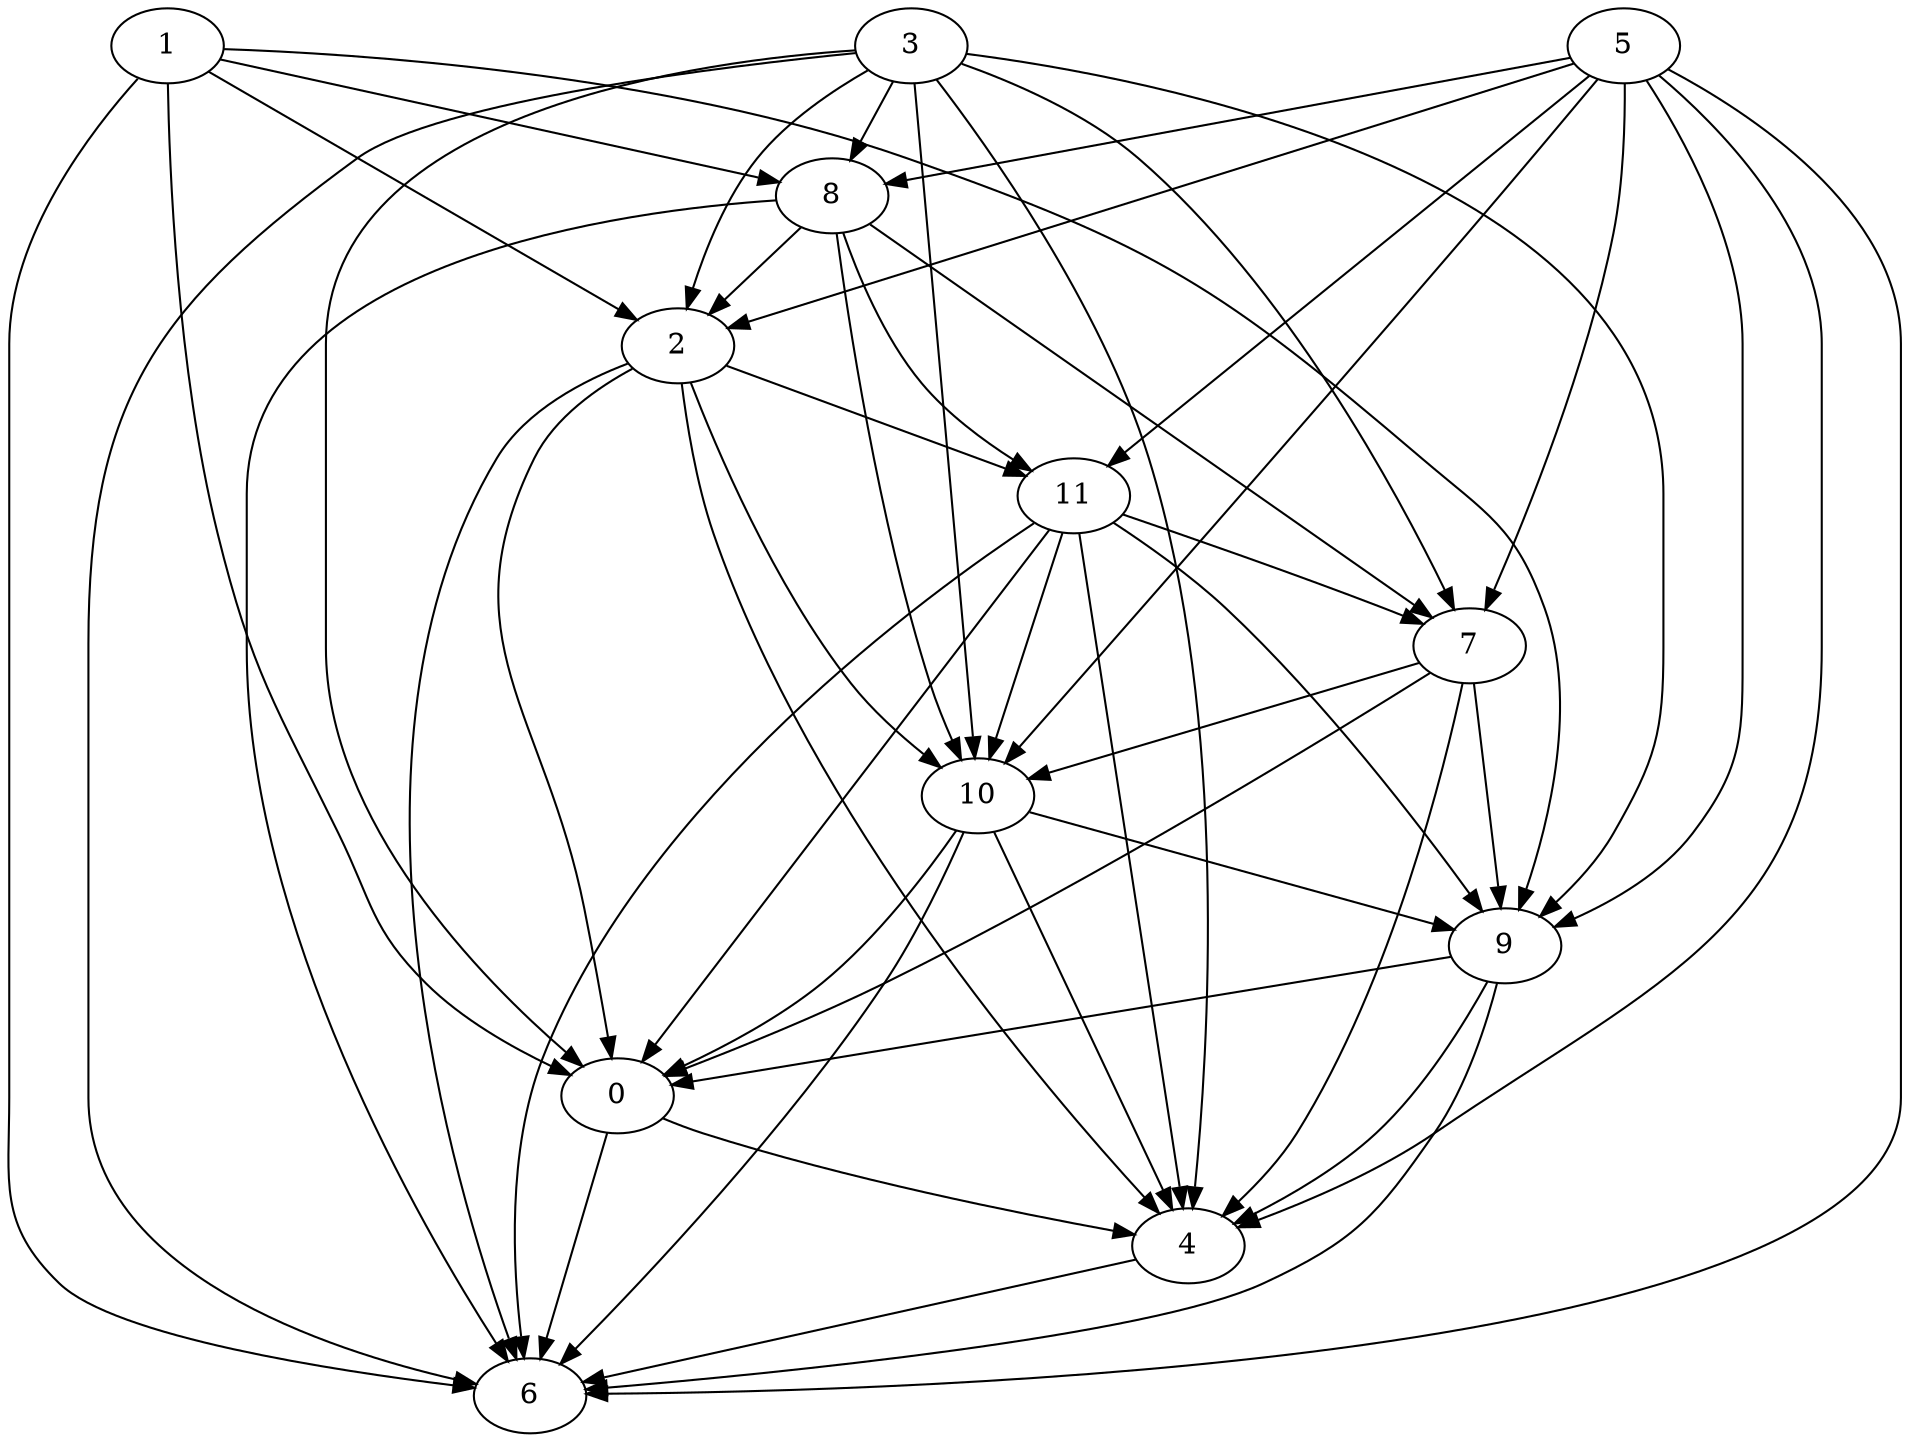 digraph {
	"0" ["Start"=0,"Weight"=182,"Processor"=1];
	"11" ["Start"=1665,"Weight"=625,"Processor"=1];
	"1" ["Start"=0,"Weight"=427,"Processor"=2];
	"2" ["Start"=1487,"Weight"=211,"Processor"=2];
	"3" ["Start"=0,"Weight"=614,"Processor"=3];
	"4" ["Start"=2311,"Weight"=294,"Processor"=1];
	"5" ["Start"=0,"Weight"=382,"Processor"=4];
	"6" ["Start"=2605,"Weight"=920,"Processor"=1];
	"7" ["Start"=2871,"Weight"=329,"Processor"=2];
	"8" ["Start"=753,"Weight"=973,"Processor"=3];
	"9" ["Start"=3200,"Weight"=131,"Processor"=2];
	"10" ["Start"=3331,"Weight"=138,"Processor"=2];
	"4" -> "6" ["Weight"=807];
	"0" -> "4" ["Weight"=961];
	"0" -> "6" ["Weight"=667];
	"11" -> "0" ["Weight"=366];
	"3" -> "10" ["Weight"=563];
	"5" -> "10" ["Weight"=345];
	"11" -> "4" ["Weight"=299];
	"5" -> "11" ["Weight"=127];
	"7" -> "10" ["Weight"=780];
	"11" -> "6" ["Weight"=476];
	"9" -> "0" ["Weight"=334];
	"11" -> "7" ["Weight"=581];
	"11" -> "9" ["Weight"=410];
	"9" -> "4" ["Weight"=113];
	"5" -> "2" ["Weight"=198];
	"9" -> "6" ["Weight"=459];
	"1" -> "0" ["Weight"=683];
	"5" -> "4" ["Weight"=357];
	"1" -> "2" ["Weight"=198];
	"5" -> "6" ["Weight"=701];
	"5" -> "7" ["Weight"=517];
	"5" -> "8" ["Weight"=301];
	"5" -> "9" ["Weight"=996];
	"1" -> "6" ["Weight"=737];
	"1" -> "8" ["Weight"=326];
	"1" -> "9" ["Weight"=844];
	"11" -> "10" ["Weight"=415];
	"2" -> "0" ["Weight"=297];
	"2" -> "4" ["Weight"=613];
	"2" -> "6" ["Weight"=414];
	"2" -> "10" ["Weight"=731];
	"2" -> "11" ["Weight"=662];
	"8" -> "10" ["Weight"=119];
	"8" -> "11" ["Weight"=692];
	"7" -> "0" ["Weight"=806];
	"3" -> "0" ["Weight"=395];
	"7" -> "4" ["Weight"=917];
	"3" -> "2" ["Weight"=873];
	"3" -> "4" ["Weight"=515];
	"7" -> "9" ["Weight"=711];
	"3" -> "6" ["Weight"=800];
	"3" -> "7" ["Weight"=708];
	"3" -> "8" ["Weight"=166];
	"3" -> "9" ["Weight"=650];
	"10" -> "0" ["Weight"=150];
	"10" -> "4" ["Weight"=830];
	"10" -> "6" ["Weight"=998];
	"8" -> "2" ["Weight"=365];
	"10" -> "9" ["Weight"=267];
	"8" -> "6" ["Weight"=953];
	"8" -> "7" ["Weight"=849];
}
